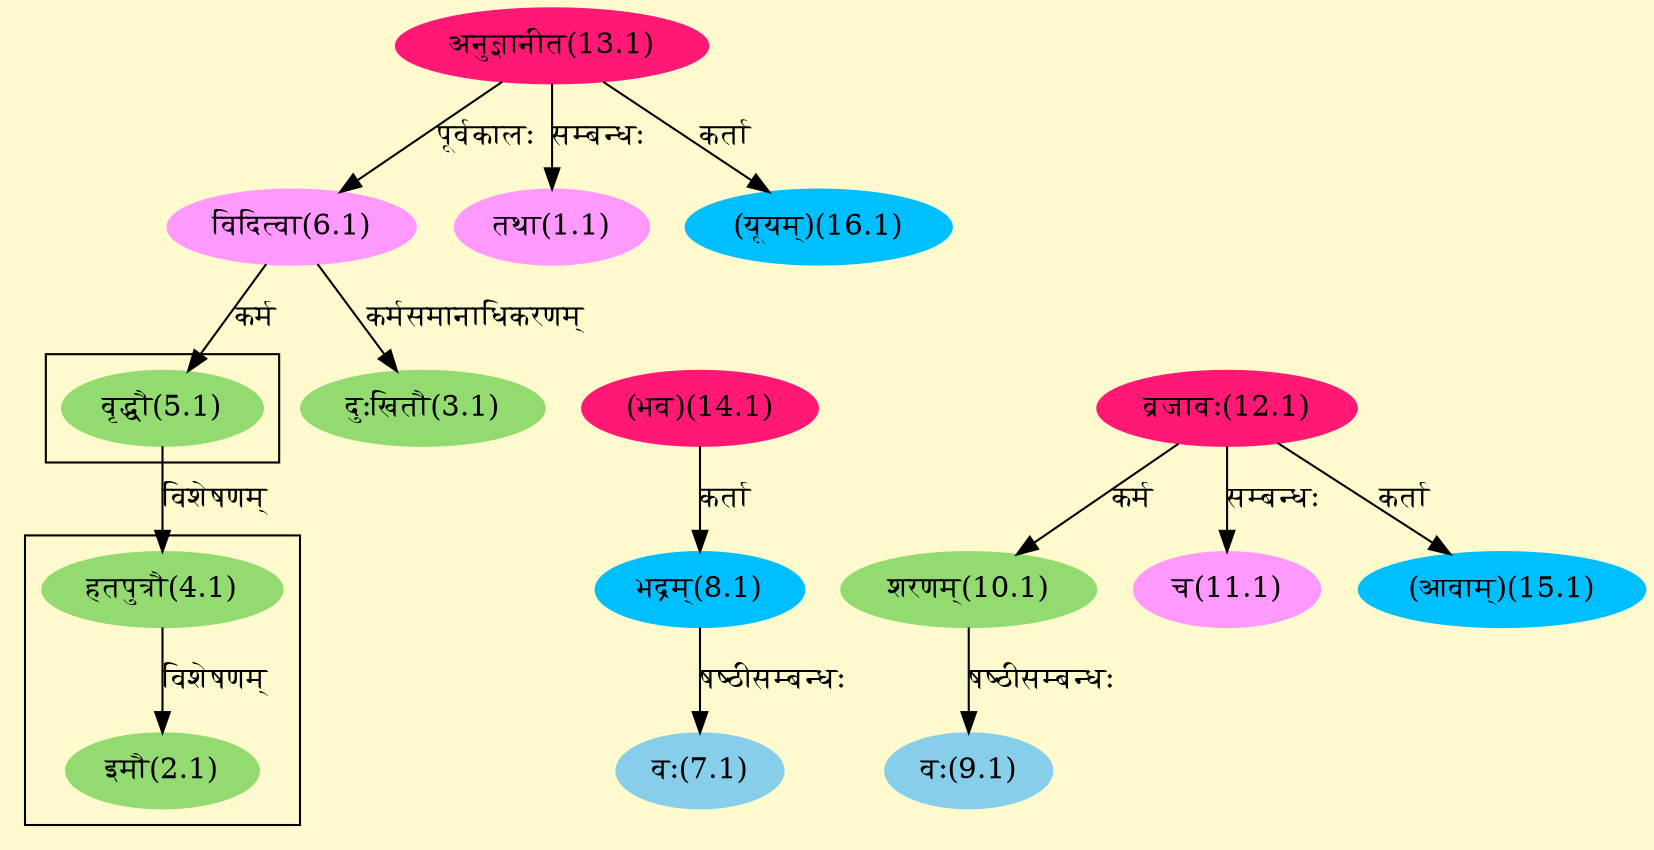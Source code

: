 digraph G{
rankdir=BT;
 compound=true;
 bgcolor="lemonchiffon1";

subgraph cluster_1{
Node2_1 [style=filled, color="#93DB70" label = "इमौ(2.1)"]
Node4_1 [style=filled, color="#93DB70" label = "हतपुत्रौ(4.1)"]

}

subgraph cluster_2{
Node4_1 [style=filled, color="#93DB70" label = "हतपुत्रौ(4.1)"]
Node5_1 [style=filled, color="#93DB70" label = "वृद्धौ(5.1)"]

}
Node1_1 [style=filled, color="#FF99FF" label = "तथा(1.1)"]
Node13_1 [style=filled, color="#FF1975" label = "अनुज्ञानीत(13.1)"]
Node3_1 [style=filled, color="#93DB70" label = "दुःखितौ(3.1)"]
Node6_1 [style=filled, color="#FF99FF" label = "विदित्वा(6.1)"]
Node5_1 [style=filled, color="#93DB70" label = "वृद्धौ(5.1)"]
Node7_1 [style=filled, color="#87CEEB" label = "वः(7.1)"]
Node8_1 [style=filled, color="#00BFFF" label = "भद्रम्(8.1)"]
Node14_1 [style=filled, color="#FF1975" label = "(भव)(14.1)"]
Node9_1 [style=filled, color="#87CEEB" label = "वः(9.1)"]
Node10_1 [style=filled, color="#93DB70" label = "शरणम्(10.1)"]
Node12_1 [style=filled, color="#FF1975" label = "व्रजावः(12.1)"]
Node11_1 [style=filled, color="#FF99FF" label = "च(11.1)"]
Node15_1 [style=filled, color="#00BFFF" label = "(आवाम्)(15.1)"]
Node16_1 [style=filled, color="#00BFFF" label = "(यूयम्)(16.1)"]
/* Start of Relations section */

Node1_1 -> Node13_1 [  label="सम्बन्धः"  dir="back" ]
Node2_1 -> Node4_1 [  label="विशेषणम्"  dir="back" ]
Node3_1 -> Node6_1 [  label="कर्मसमानाधिकरणम्"  dir="back" ]
Node4_1 -> Node5_1 [  label="विशेषणम्"  dir="back" ]
Node5_1 -> Node6_1 [  label="कर्म"  dir="back" ]
Node6_1 -> Node13_1 [  label="पूर्वकालः"  dir="back" ]
Node7_1 -> Node8_1 [  label="षष्ठीसम्बन्धः"  dir="back" ]
Node8_1 -> Node14_1 [  label="कर्ता"  dir="back" ]
Node9_1 -> Node10_1 [  label="षष्ठीसम्बन्धः"  dir="back" ]
Node10_1 -> Node12_1 [  label="कर्म"  dir="back" ]
Node11_1 -> Node12_1 [  label="सम्बन्धः"  dir="back" ]
Node15_1 -> Node12_1 [  label="कर्ता"  dir="back" ]
Node16_1 -> Node13_1 [  label="कर्ता"  dir="back" ]
}
